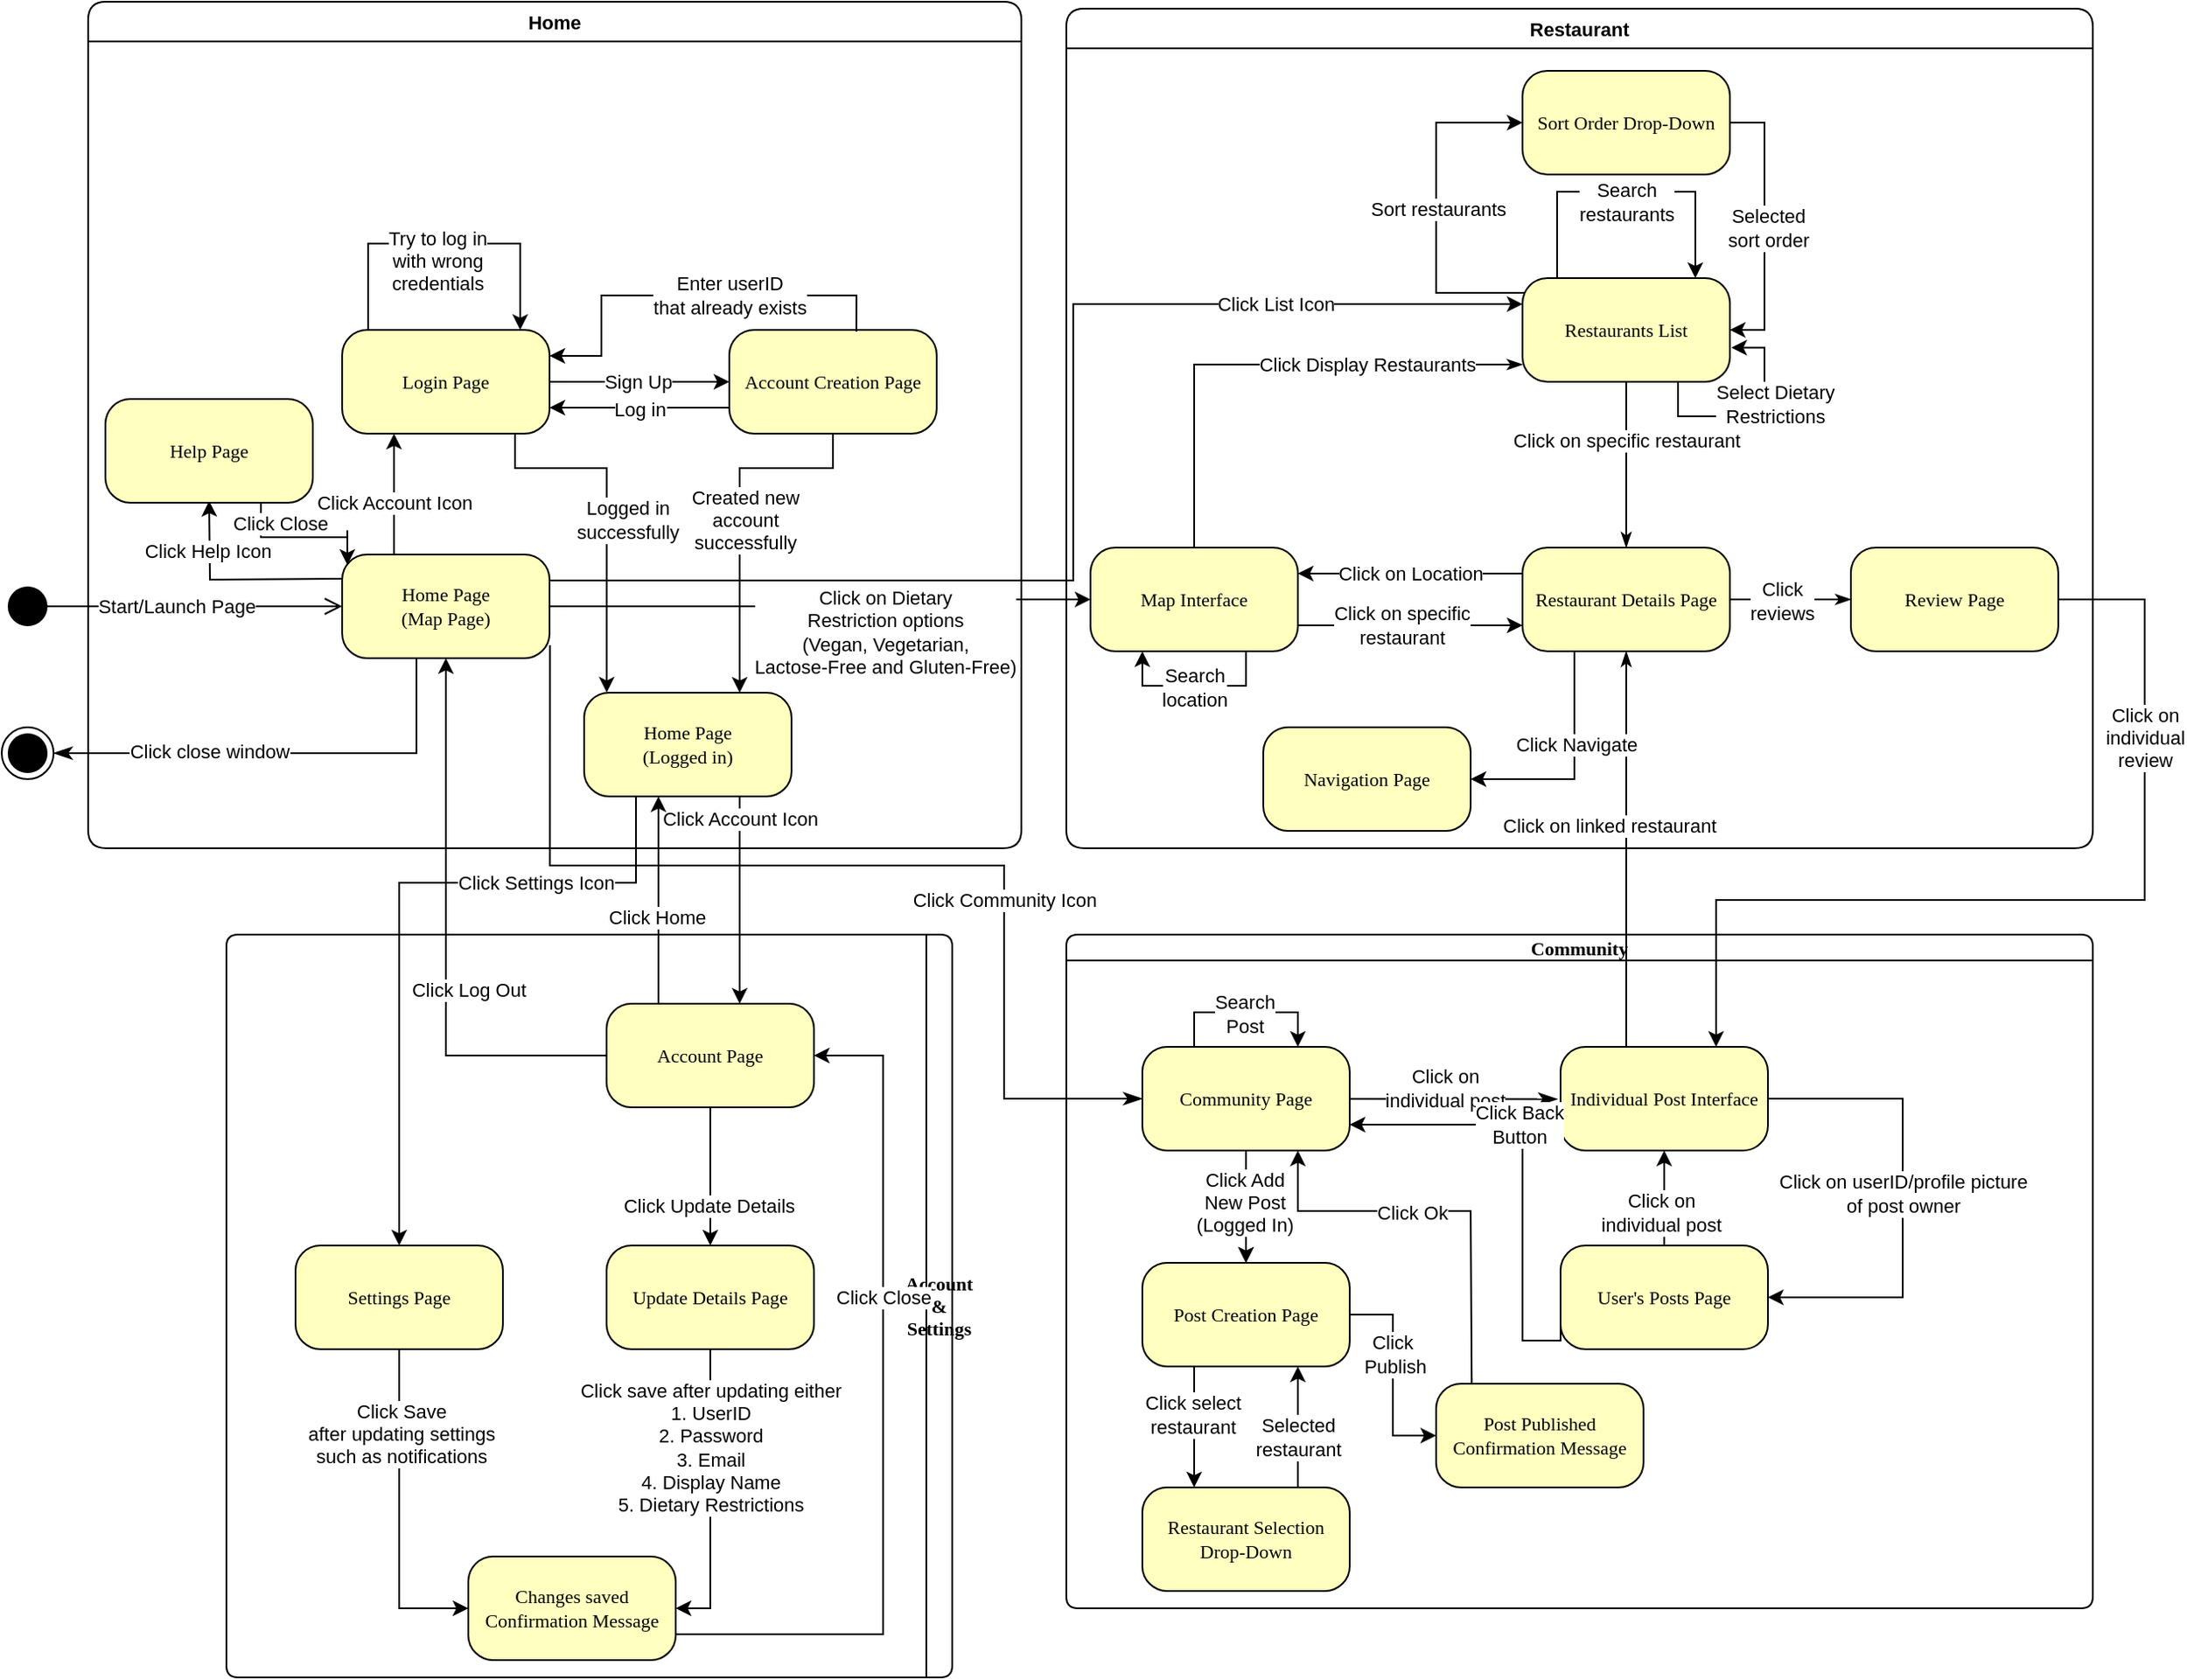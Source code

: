<mxfile version="21.0.8" type="device"><diagram name="Page-1" id="58cdce13-f638-feb5-8d6f-7d28b1aa9fa0"><mxGraphModel dx="1985" dy="1075" grid="1" gridSize="10" guides="1" tooltips="1" connect="1" arrows="1" fold="1" page="1" pageScale="1" pageWidth="1100" pageHeight="850" background="none" math="0" shadow="0"><root><mxCell id="0"/><mxCell id="1" parent="0"/><mxCell id="382b91b5511bd0f7-1" value="" style="ellipse;html=1;shape=startState;fillColor=#000000;strokeColor=#000000;rounded=1;shadow=0;comic=0;labelBackgroundColor=none;fontFamily=Verdana;fontSize=11;fontColor=#000000;align=center;direction=south;" parent="1" vertex="1"><mxGeometry x="20" y="425" width="30" height="30" as="geometry"/></mxCell><mxCell id="OWajW4cfqbQFmXT0bylH-7" style="edgeStyle=orthogonalEdgeStyle;rounded=0;orthogonalLoop=1;jettySize=auto;html=1;exitX=0.25;exitY=1;exitDx=0;exitDy=0;entryX=1;entryY=0.5;entryDx=0;entryDy=0;fontSize=11;endArrow=classicThin;endFill=1;startSize=8;endSize=8;" parent="1" source="382b91b5511bd0f7-6" target="OWajW4cfqbQFmXT0bylH-5" edge="1"><mxGeometry relative="1" as="geometry"><Array as="points"><mxPoint x="260" y="525"/></Array></mxGeometry></mxCell><mxCell id="OWajW4cfqbQFmXT0bylH-17" value="Click close window" style="edgeLabel;html=1;align=center;verticalAlign=middle;resizable=0;points=[];fontSize=11;" parent="OWajW4cfqbQFmXT0bylH-7" vertex="1" connectable="0"><mxGeometry x="0.356" y="-1" relative="1" as="geometry"><mxPoint as="offset"/></mxGeometry></mxCell><mxCell id="2a3bc250acf0617d-7" value="Community" style="swimlane;whiteSpace=wrap;html=1;rounded=1;shadow=0;comic=0;labelBackgroundColor=none;strokeWidth=1;fontFamily=Verdana;fontSize=11;align=center;startSize=15;" parent="1" vertex="1"><mxGeometry x="636" y="630" width="594" height="390" as="geometry"/></mxCell><mxCell id="cELMfS2GaExNaG8Us1sW-99" style="edgeStyle=orthogonalEdgeStyle;rounded=0;orthogonalLoop=1;jettySize=auto;html=1;exitX=1;exitY=0.5;exitDx=0;exitDy=0;fontSize=11;entryX=1;entryY=0.5;entryDx=0;entryDy=0;" parent="2a3bc250acf0617d-7" source="3cde6dad864a17aa-2" target="cELMfS2GaExNaG8Us1sW-98" edge="1"><mxGeometry relative="1" as="geometry"><Array as="points"><mxPoint x="484" y="95"/><mxPoint x="484" y="210"/></Array><mxPoint x="434" y="190" as="targetPoint"/></mxGeometry></mxCell><mxCell id="cELMfS2GaExNaG8Us1sW-100" value="Click on userID/profile picture &lt;br&gt;of post owner" style="edgeLabel;html=1;align=center;verticalAlign=middle;resizable=0;points=[];fontSize=11;" parent="cELMfS2GaExNaG8Us1sW-99" vertex="1" connectable="0"><mxGeometry x="-0.243" relative="1" as="geometry"><mxPoint y="30" as="offset"/></mxGeometry></mxCell><mxCell id="3cde6dad864a17aa-2" value="Individual Post Interface" style="rounded=1;whiteSpace=wrap;html=1;arcSize=24;fillColor=#ffffc0;strokeColor=#000000;shadow=0;comic=0;labelBackgroundColor=none;fontFamily=Verdana;fontSize=11;fontColor=#000000;align=center;" parent="2a3bc250acf0617d-7" vertex="1"><mxGeometry x="286" y="65" width="120" height="60" as="geometry"/></mxCell><mxCell id="OWajW4cfqbQFmXT0bylH-1" style="edgeStyle=none;curved=1;rounded=0;orthogonalLoop=1;jettySize=auto;html=1;entryX=-0.015;entryY=0.504;entryDx=0;entryDy=0;entryPerimeter=0;fontSize=11;startSize=8;endSize=8;endArrow=classicThin;endFill=1;" parent="2a3bc250acf0617d-7" source="382b91b5511bd0f7-10" target="3cde6dad864a17aa-2" edge="1"><mxGeometry relative="1" as="geometry"/></mxCell><mxCell id="OWajW4cfqbQFmXT0bylH-12" value="Click on &lt;br&gt;individual post" style="edgeLabel;html=1;align=center;verticalAlign=middle;resizable=0;points=[];fontSize=11;" parent="OWajW4cfqbQFmXT0bylH-1" vertex="1" connectable="0"><mxGeometry x="-0.406" relative="1" as="geometry"><mxPoint x="19" y="-6" as="offset"/></mxGeometry></mxCell><mxCell id="cELMfS2GaExNaG8Us1sW-80" style="edgeStyle=orthogonalEdgeStyle;rounded=0;orthogonalLoop=1;jettySize=auto;html=1;exitX=0.5;exitY=1;exitDx=0;exitDy=0;entryX=0.5;entryY=0;entryDx=0;entryDy=0;fontSize=11;" parent="2a3bc250acf0617d-7" source="382b91b5511bd0f7-10" target="cELMfS2GaExNaG8Us1sW-79" edge="1"><mxGeometry relative="1" as="geometry"/></mxCell><mxCell id="CGnisM2qNje5U3hMueVG-8" value="" style="edgeStyle=orthogonalEdgeStyle;rounded=0;orthogonalLoop=1;jettySize=auto;html=1;" parent="2a3bc250acf0617d-7" source="382b91b5511bd0f7-10" target="cELMfS2GaExNaG8Us1sW-79" edge="1"><mxGeometry relative="1" as="geometry"/></mxCell><mxCell id="CGnisM2qNje5U3hMueVG-10" value="Click Add&lt;br style=&quot;border-color: var(--border-color);&quot;&gt;New Post &lt;br&gt;(Logged In)" style="edgeLabel;html=1;align=center;verticalAlign=middle;resizable=0;points=[];" parent="CGnisM2qNje5U3hMueVG-8" vertex="1" connectable="0"><mxGeometry x="-0.346" relative="1" as="geometry"><mxPoint x="-1" y="8" as="offset"/></mxGeometry></mxCell><mxCell id="382b91b5511bd0f7-10" value="Community Page" style="rounded=1;whiteSpace=wrap;html=1;arcSize=24;fillColor=#ffffc0;strokeColor=#000000;shadow=0;comic=0;labelBackgroundColor=none;fontFamily=Verdana;fontSize=11;fontColor=#000000;align=center;fontStyle=0" parent="2a3bc250acf0617d-7" vertex="1"><mxGeometry x="44" y="65" width="120" height="60" as="geometry"/></mxCell><mxCell id="cELMfS2GaExNaG8Us1sW-83" style="edgeStyle=orthogonalEdgeStyle;rounded=0;orthogonalLoop=1;jettySize=auto;html=1;exitX=0.25;exitY=1;exitDx=0;exitDy=0;fontSize=11;entryX=0.25;entryY=0;entryDx=0;entryDy=0;" parent="2a3bc250acf0617d-7" source="cELMfS2GaExNaG8Us1sW-79" target="cELMfS2GaExNaG8Us1sW-82" edge="1"><mxGeometry relative="1" as="geometry"/></mxCell><mxCell id="cELMfS2GaExNaG8Us1sW-84" value="Click select &lt;br&gt;restaurant" style="edgeLabel;html=1;align=center;verticalAlign=middle;resizable=0;points=[];fontSize=11;" parent="cELMfS2GaExNaG8Us1sW-83" vertex="1" connectable="0"><mxGeometry x="-0.206" y="-1" relative="1" as="geometry"><mxPoint as="offset"/></mxGeometry></mxCell><mxCell id="cELMfS2GaExNaG8Us1sW-104" style="edgeStyle=orthogonalEdgeStyle;rounded=0;orthogonalLoop=1;jettySize=auto;html=1;exitX=1;exitY=0.5;exitDx=0;exitDy=0;entryX=0;entryY=0.5;entryDx=0;entryDy=0;fontSize=11;" parent="2a3bc250acf0617d-7" source="cELMfS2GaExNaG8Us1sW-79" target="cELMfS2GaExNaG8Us1sW-89" edge="1"><mxGeometry relative="1" as="geometry"/></mxCell><mxCell id="cELMfS2GaExNaG8Us1sW-105" value="Click&amp;nbsp;&lt;br&gt;Publish" style="edgeLabel;html=1;align=center;verticalAlign=middle;resizable=0;points=[];fontSize=11;" parent="cELMfS2GaExNaG8Us1sW-104" vertex="1" connectable="0"><mxGeometry x="-0.191" y="-1" relative="1" as="geometry"><mxPoint x="2" y="-1" as="offset"/></mxGeometry></mxCell><mxCell id="cELMfS2GaExNaG8Us1sW-79" value="Post Creation Page" style="rounded=1;whiteSpace=wrap;html=1;arcSize=24;fillColor=#ffffc0;strokeColor=#000000;shadow=0;comic=0;labelBackgroundColor=none;fontFamily=Verdana;fontSize=11;fontColor=#000000;align=center;fontStyle=0" parent="2a3bc250acf0617d-7" vertex="1"><mxGeometry x="44" y="190" width="120" height="60" as="geometry"/></mxCell><mxCell id="cELMfS2GaExNaG8Us1sW-85" style="edgeStyle=orthogonalEdgeStyle;rounded=0;orthogonalLoop=1;jettySize=auto;html=1;exitX=0.75;exitY=0;exitDx=0;exitDy=0;entryX=0.75;entryY=1;entryDx=0;entryDy=0;fontSize=11;" parent="2a3bc250acf0617d-7" source="cELMfS2GaExNaG8Us1sW-82" target="cELMfS2GaExNaG8Us1sW-79" edge="1"><mxGeometry relative="1" as="geometry"/></mxCell><mxCell id="cELMfS2GaExNaG8Us1sW-86" value="Selected &lt;br&gt;restaurant" style="edgeLabel;html=1;align=center;verticalAlign=middle;resizable=0;points=[];fontSize=11;" parent="cELMfS2GaExNaG8Us1sW-85" vertex="1" connectable="0"><mxGeometry x="0.267" relative="1" as="geometry"><mxPoint y="15" as="offset"/></mxGeometry></mxCell><mxCell id="cELMfS2GaExNaG8Us1sW-82" value="Restaurant Selection Drop-Down" style="rounded=1;whiteSpace=wrap;html=1;arcSize=24;fillColor=#ffffc0;strokeColor=#000000;shadow=0;comic=0;labelBackgroundColor=none;fontFamily=Verdana;fontSize=11;fontColor=#000000;align=center;fontStyle=0" parent="2a3bc250acf0617d-7" vertex="1"><mxGeometry x="44" y="320" width="120" height="60" as="geometry"/></mxCell><mxCell id="cELMfS2GaExNaG8Us1sW-91" style="edgeStyle=orthogonalEdgeStyle;rounded=0;orthogonalLoop=1;jettySize=auto;html=1;exitX=0.172;exitY=-0.051;exitDx=0;exitDy=0;entryX=0.75;entryY=1;entryDx=0;entryDy=0;fontSize=11;exitPerimeter=0;" parent="2a3bc250acf0617d-7" source="cELMfS2GaExNaG8Us1sW-89" target="382b91b5511bd0f7-10" edge="1"><mxGeometry relative="1" as="geometry"><Array as="points"><mxPoint x="235" y="260"/><mxPoint x="234" y="160"/><mxPoint x="134" y="160"/></Array></mxGeometry></mxCell><mxCell id="cELMfS2GaExNaG8Us1sW-92" value="Click Ok" style="edgeLabel;html=1;align=center;verticalAlign=middle;resizable=0;points=[];fontSize=11;" parent="cELMfS2GaExNaG8Us1sW-91" vertex="1" connectable="0"><mxGeometry x="-0.172" y="1" relative="1" as="geometry"><mxPoint x="-33" y="-4" as="offset"/></mxGeometry></mxCell><mxCell id="cELMfS2GaExNaG8Us1sW-89" value="Post Published Confirmation Message" style="rounded=1;whiteSpace=wrap;html=1;arcSize=24;fillColor=#ffffc0;strokeColor=#000000;shadow=0;comic=0;labelBackgroundColor=none;fontFamily=Verdana;fontSize=11;fontColor=#000000;align=center;fontStyle=0" parent="2a3bc250acf0617d-7" vertex="1"><mxGeometry x="214" y="260" width="120" height="60" as="geometry"/></mxCell><mxCell id="cELMfS2GaExNaG8Us1sW-101" style="edgeStyle=orthogonalEdgeStyle;rounded=0;orthogonalLoop=1;jettySize=auto;html=1;exitX=0.5;exitY=0;exitDx=0;exitDy=0;entryX=0.5;entryY=1;entryDx=0;entryDy=0;fontSize=11;" parent="2a3bc250acf0617d-7" source="cELMfS2GaExNaG8Us1sW-98" target="3cde6dad864a17aa-2" edge="1"><mxGeometry relative="1" as="geometry"/></mxCell><mxCell id="cELMfS2GaExNaG8Us1sW-102" value="Click on &lt;br&gt;individual post" style="edgeLabel;html=1;align=center;verticalAlign=middle;resizable=0;points=[];fontSize=11;" parent="cELMfS2GaExNaG8Us1sW-101" vertex="1" connectable="0"><mxGeometry x="0.685" y="2" relative="1" as="geometry"><mxPoint y="27" as="offset"/></mxGeometry></mxCell><mxCell id="cELMfS2GaExNaG8Us1sW-106" style="edgeStyle=orthogonalEdgeStyle;rounded=0;orthogonalLoop=1;jettySize=auto;html=1;exitX=0;exitY=0.75;exitDx=0;exitDy=0;entryX=1;entryY=0.75;entryDx=0;entryDy=0;fontSize=11;" parent="2a3bc250acf0617d-7" source="cELMfS2GaExNaG8Us1sW-98" target="382b91b5511bd0f7-10" edge="1"><mxGeometry relative="1" as="geometry"><Array as="points"><mxPoint x="264" y="235"/><mxPoint x="264" y="110"/></Array></mxGeometry></mxCell><mxCell id="cELMfS2GaExNaG8Us1sW-107" value="Click Back &lt;br&gt;Button" style="edgeLabel;html=1;align=center;verticalAlign=middle;resizable=0;points=[];fontSize=11;" parent="cELMfS2GaExNaG8Us1sW-106" vertex="1" connectable="0"><mxGeometry x="0.24" relative="1" as="geometry"><mxPoint as="offset"/></mxGeometry></mxCell><mxCell id="cELMfS2GaExNaG8Us1sW-98" value="User's Posts Page" style="rounded=1;whiteSpace=wrap;html=1;arcSize=24;fillColor=#ffffc0;strokeColor=#000000;shadow=0;comic=0;labelBackgroundColor=none;fontFamily=Verdana;fontSize=11;fontColor=#000000;align=center;" parent="2a3bc250acf0617d-7" vertex="1"><mxGeometry x="286" y="180" width="120" height="60" as="geometry"/></mxCell><mxCell id="CGnisM2qNje5U3hMueVG-17" style="edgeStyle=orthogonalEdgeStyle;rounded=0;orthogonalLoop=1;jettySize=auto;html=1;exitX=0.25;exitY=0;exitDx=0;exitDy=0;entryX=0.75;entryY=0;entryDx=0;entryDy=0;" parent="2a3bc250acf0617d-7" source="382b91b5511bd0f7-10" target="382b91b5511bd0f7-10" edge="1"><mxGeometry relative="1" as="geometry"><Array as="points"><mxPoint x="74" y="45"/><mxPoint x="134" y="45"/></Array></mxGeometry></mxCell><mxCell id="CGnisM2qNje5U3hMueVG-18" value="Search&lt;br&gt;Post" style="edgeLabel;html=1;align=center;verticalAlign=middle;resizable=0;points=[];" parent="CGnisM2qNje5U3hMueVG-17" vertex="1" connectable="0"><mxGeometry x="-0.261" y="-1" relative="1" as="geometry"><mxPoint x="12" as="offset"/></mxGeometry></mxCell><mxCell id="2a3bc250acf0617d-9" style="edgeStyle=orthogonalEdgeStyle;html=1;labelBackgroundColor=none;endArrow=open;endSize=8;strokeColor=#000000;fontFamily=Verdana;fontSize=11;align=left;rounded=0;" parent="1" target="382b91b5511bd0f7-6" edge="1"><mxGeometry relative="1" as="geometry"><mxPoint x="40" y="440" as="sourcePoint"/><Array as="points"><mxPoint x="40" y="444"/><mxPoint x="40" y="440"/></Array></mxGeometry></mxCell><mxCell id="OWajW4cfqbQFmXT0bylH-11" value="Start/Launch Page" style="edgeLabel;html=1;align=center;verticalAlign=middle;resizable=0;points=[];fontSize=11;" parent="2a3bc250acf0617d-9" vertex="1" connectable="0"><mxGeometry x="-0.302" y="-1" relative="1" as="geometry"><mxPoint x="24" y="-1" as="offset"/></mxGeometry></mxCell><mxCell id="2a3bc250acf0617d-13" style="edgeStyle=orthogonalEdgeStyle;html=1;exitX=1.002;exitY=0.875;labelBackgroundColor=none;endArrow=classicThin;endSize=8;strokeColor=#000000;fontFamily=Verdana;fontSize=11;align=left;endFill=1;rounded=0;exitDx=0;exitDy=0;entryX=0;entryY=0.5;entryDx=0;entryDy=0;exitPerimeter=0;" parent="1" source="382b91b5511bd0f7-6" target="382b91b5511bd0f7-10" edge="1"><mxGeometry relative="1" as="geometry"><mxPoint x="430" y="665" as="targetPoint"/><Array as="points"><mxPoint x="337" y="590"/><mxPoint x="600" y="590"/><mxPoint x="600" y="725"/></Array></mxGeometry></mxCell><mxCell id="7J5QnzSgjSci-G4uNdSz-4" value="Click Community Icon" style="edgeLabel;html=1;align=center;verticalAlign=middle;resizable=0;points=[];fontSize=11;" parent="2a3bc250acf0617d-13" vertex="1" connectable="0"><mxGeometry x="-0.21" relative="1" as="geometry"><mxPoint x="151" y="20" as="offset"/></mxGeometry></mxCell><mxCell id="7J5QnzSgjSci-G4uNdSz-19" style="edgeStyle=orthogonalEdgeStyle;rounded=0;orthogonalLoop=1;jettySize=auto;html=1;exitX=0.5;exitY=1;exitDx=0;exitDy=0;startArrow=classicThin;startFill=1;endArrow=none;endFill=0;fontSize=11;" parent="1" source="7J5QnzSgjSci-G4uNdSz-7" edge="1"><mxGeometry relative="1" as="geometry"><mxPoint x="960" y="695" as="targetPoint"/><Array as="points"><mxPoint x="960" y="695"/></Array></mxGeometry></mxCell><mxCell id="OWajW4cfqbQFmXT0bylH-13" value="Click on linked restaurant" style="edgeLabel;html=1;align=center;verticalAlign=middle;resizable=0;points=[];fontSize=11;" parent="7J5QnzSgjSci-G4uNdSz-19" vertex="1" connectable="0"><mxGeometry x="-0.376" y="4" relative="1" as="geometry"><mxPoint x="-14" y="29" as="offset"/></mxGeometry></mxCell><mxCell id="7J5QnzSgjSci-G4uNdSz-32" value="Restaurant" style="swimlane;whiteSpace=wrap;html=1;rounded=1;fontSize=11;startSize=23;" parent="1" vertex="1"><mxGeometry x="636" y="94" width="594" height="486" as="geometry"/></mxCell><mxCell id="7J5QnzSgjSci-G4uNdSz-29" value="Review Page" style="rounded=1;whiteSpace=wrap;html=1;arcSize=24;fillColor=#ffffc0;strokeColor=#000000;shadow=0;comic=0;labelBackgroundColor=none;fontFamily=Verdana;fontSize=11;fontColor=#000000;align=center;" parent="7J5QnzSgjSci-G4uNdSz-32" vertex="1"><mxGeometry x="454" y="312" width="120" height="60" as="geometry"/></mxCell><mxCell id="cELMfS2GaExNaG8Us1sW-108" style="edgeStyle=orthogonalEdgeStyle;rounded=0;orthogonalLoop=1;jettySize=auto;html=1;exitX=0;exitY=0.25;exitDx=0;exitDy=0;entryX=1;entryY=0.25;entryDx=0;entryDy=0;fontSize=11;" parent="7J5QnzSgjSci-G4uNdSz-32" source="7J5QnzSgjSci-G4uNdSz-7" target="7J5QnzSgjSci-G4uNdSz-22" edge="1"><mxGeometry relative="1" as="geometry"/></mxCell><mxCell id="cELMfS2GaExNaG8Us1sW-109" value="Click on Location" style="edgeLabel;html=1;align=center;verticalAlign=middle;resizable=0;points=[];fontSize=11;" parent="cELMfS2GaExNaG8Us1sW-108" vertex="1" connectable="0"><mxGeometry x="0.188" relative="1" as="geometry"><mxPoint x="12" as="offset"/></mxGeometry></mxCell><mxCell id="cELMfS2GaExNaG8Us1sW-125" style="edgeStyle=orthogonalEdgeStyle;rounded=0;orthogonalLoop=1;jettySize=auto;html=1;exitX=0.25;exitY=1;exitDx=0;exitDy=0;entryX=1;entryY=0.5;entryDx=0;entryDy=0;fontSize=11;" parent="7J5QnzSgjSci-G4uNdSz-32" source="7J5QnzSgjSci-G4uNdSz-7" target="cELMfS2GaExNaG8Us1sW-124" edge="1"><mxGeometry relative="1" as="geometry"/></mxCell><mxCell id="cELMfS2GaExNaG8Us1sW-126" value="Click Navigate" style="edgeLabel;html=1;align=center;verticalAlign=middle;resizable=0;points=[];fontSize=11;" parent="cELMfS2GaExNaG8Us1sW-125" vertex="1" connectable="0"><mxGeometry x="0.279" relative="1" as="geometry"><mxPoint x="12" y="-20" as="offset"/></mxGeometry></mxCell><mxCell id="7J5QnzSgjSci-G4uNdSz-7" value="Restaurant Details Page" style="rounded=1;whiteSpace=wrap;html=1;arcSize=24;fillColor=#ffffc0;strokeColor=#000000;shadow=0;comic=0;labelBackgroundColor=none;fontFamily=Verdana;fontSize=11;fontColor=#000000;align=center;" parent="7J5QnzSgjSci-G4uNdSz-32" vertex="1"><mxGeometry x="264" y="312" width="120" height="60" as="geometry"/></mxCell><mxCell id="7J5QnzSgjSci-G4uNdSz-30" style="edgeStyle=orthogonalEdgeStyle;rounded=0;orthogonalLoop=1;jettySize=auto;html=1;exitX=1;exitY=0.5;exitDx=0;exitDy=0;entryX=0;entryY=0.5;entryDx=0;entryDy=0;strokeColor=#000000;startArrow=none;startFill=0;endArrow=classicThin;endFill=1;fontSize=11;" parent="7J5QnzSgjSci-G4uNdSz-32" source="7J5QnzSgjSci-G4uNdSz-7" target="7J5QnzSgjSci-G4uNdSz-29" edge="1"><mxGeometry relative="1" as="geometry"/></mxCell><mxCell id="OWajW4cfqbQFmXT0bylH-16" value="Click &lt;br&gt;reviews" style="edgeLabel;html=1;align=center;verticalAlign=middle;resizable=0;points=[];fontSize=11;" parent="7J5QnzSgjSci-G4uNdSz-30" vertex="1" connectable="0"><mxGeometry x="0.429" y="-3" relative="1" as="geometry"><mxPoint x="-20" y="-2" as="offset"/></mxGeometry></mxCell><mxCell id="cELMfS2GaExNaG8Us1sW-119" style="edgeStyle=orthogonalEdgeStyle;rounded=0;orthogonalLoop=1;jettySize=auto;html=1;exitX=0.022;exitY=0.142;exitDx=0;exitDy=0;fontSize=11;exitPerimeter=0;entryX=0;entryY=0.5;entryDx=0;entryDy=0;" parent="7J5QnzSgjSci-G4uNdSz-32" source="382b91b5511bd0f7-9" target="cELMfS2GaExNaG8Us1sW-121" edge="1"><mxGeometry relative="1" as="geometry"><mxPoint x="234" y="96" as="targetPoint"/><Array as="points"><mxPoint x="214" y="165"/><mxPoint x="214" y="66"/></Array></mxGeometry></mxCell><mxCell id="cELMfS2GaExNaG8Us1sW-120" value="Sort restaurants" style="edgeLabel;html=1;align=center;verticalAlign=middle;resizable=0;points=[];fontSize=11;" parent="cELMfS2GaExNaG8Us1sW-119" vertex="1" connectable="0"><mxGeometry x="0.525" y="4" relative="1" as="geometry"><mxPoint x="-2" y="54" as="offset"/></mxGeometry></mxCell><mxCell id="CGnisM2qNje5U3hMueVG-11" style="edgeStyle=orthogonalEdgeStyle;rounded=0;orthogonalLoop=1;jettySize=auto;html=1;exitX=0.75;exitY=1;exitDx=0;exitDy=0;entryX=1.007;entryY=0.671;entryDx=0;entryDy=0;entryPerimeter=0;" parent="7J5QnzSgjSci-G4uNdSz-32" source="382b91b5511bd0f7-9" target="382b91b5511bd0f7-9" edge="1"><mxGeometry relative="1" as="geometry"><mxPoint x="394" y="196" as="targetPoint"/><Array as="points"><mxPoint x="354" y="236"/><mxPoint x="404" y="236"/><mxPoint x="404" y="196"/></Array></mxGeometry></mxCell><mxCell id="CGnisM2qNje5U3hMueVG-12" value="Select Dietary &lt;br&gt;Restrictions" style="edgeLabel;html=1;align=center;verticalAlign=middle;resizable=0;points=[];" parent="CGnisM2qNje5U3hMueVG-11" vertex="1" connectable="0"><mxGeometry x="0.513" relative="1" as="geometry"><mxPoint x="6" y="20" as="offset"/></mxGeometry></mxCell><mxCell id="382b91b5511bd0f7-9" value="Restaurants List" style="rounded=1;whiteSpace=wrap;html=1;arcSize=24;fillColor=#ffffc0;strokeColor=#000000;shadow=0;comic=0;labelBackgroundColor=none;fontFamily=Verdana;fontSize=11;fontColor=#000000;align=center;" parent="7J5QnzSgjSci-G4uNdSz-32" vertex="1"><mxGeometry x="264" y="156" width="120" height="60" as="geometry"/></mxCell><mxCell id="7J5QnzSgjSci-G4uNdSz-11" style="edgeStyle=orthogonalEdgeStyle;rounded=0;orthogonalLoop=1;jettySize=auto;html=1;exitX=0.5;exitY=0;exitDx=0;exitDy=0;entryX=0.5;entryY=1;entryDx=0;entryDy=0;startArrow=classicThin;startFill=1;endArrow=none;endFill=0;fontSize=11;" parent="7J5QnzSgjSci-G4uNdSz-32" source="7J5QnzSgjSci-G4uNdSz-7" target="382b91b5511bd0f7-9" edge="1"><mxGeometry relative="1" as="geometry"/></mxCell><mxCell id="OWajW4cfqbQFmXT0bylH-14" value="Click on specific restaurant" style="edgeLabel;html=1;align=center;verticalAlign=middle;resizable=0;points=[];fontSize=11;" parent="7J5QnzSgjSci-G4uNdSz-11" vertex="1" connectable="0"><mxGeometry x="0.291" relative="1" as="geometry"><mxPoint as="offset"/></mxGeometry></mxCell><mxCell id="cELMfS2GaExNaG8Us1sW-111" style="edgeStyle=orthogonalEdgeStyle;rounded=0;orthogonalLoop=1;jettySize=auto;html=1;exitX=1;exitY=0.75;exitDx=0;exitDy=0;entryX=0;entryY=0.75;entryDx=0;entryDy=0;fontSize=11;" parent="7J5QnzSgjSci-G4uNdSz-32" source="7J5QnzSgjSci-G4uNdSz-22" target="7J5QnzSgjSci-G4uNdSz-7" edge="1"><mxGeometry relative="1" as="geometry"/></mxCell><mxCell id="cELMfS2GaExNaG8Us1sW-112" value="Click on specific &lt;br&gt;restaurant" style="edgeLabel;html=1;align=center;verticalAlign=middle;resizable=0;points=[];fontSize=11;" parent="cELMfS2GaExNaG8Us1sW-111" vertex="1" connectable="0"><mxGeometry x="-0.295" relative="1" as="geometry"><mxPoint x="14" as="offset"/></mxGeometry></mxCell><mxCell id="7J5QnzSgjSci-G4uNdSz-22" value="Map Interface" style="rounded=1;whiteSpace=wrap;html=1;arcSize=24;fillColor=#ffffc0;strokeColor=#000000;shadow=0;comic=0;labelBackgroundColor=none;fontFamily=Verdana;fontSize=11;fontColor=#000000;align=center;" parent="7J5QnzSgjSci-G4uNdSz-32" vertex="1"><mxGeometry x="14" y="312" width="120" height="60" as="geometry"/></mxCell><mxCell id="7J5QnzSgjSci-G4uNdSz-23" style="edgeStyle=orthogonalEdgeStyle;rounded=0;orthogonalLoop=1;jettySize=auto;html=1;entryX=0.5;entryY=0;entryDx=0;entryDy=0;startArrow=classicThin;startFill=1;endArrow=none;endFill=0;fontSize=11;" parent="7J5QnzSgjSci-G4uNdSz-32" target="7J5QnzSgjSci-G4uNdSz-22" edge="1"><mxGeometry relative="1" as="geometry"><mxPoint x="264" y="206" as="sourcePoint"/><Array as="points"><mxPoint x="264" y="206"/><mxPoint x="74" y="206"/></Array></mxGeometry></mxCell><mxCell id="cELMfS2GaExNaG8Us1sW-110" value="Click Display Restaurants" style="edgeLabel;html=1;align=center;verticalAlign=middle;resizable=0;points=[];fontSize=11;" parent="7J5QnzSgjSci-G4uNdSz-23" vertex="1" connectable="0"><mxGeometry x="-0.2" relative="1" as="geometry"><mxPoint x="28" as="offset"/></mxGeometry></mxCell><mxCell id="cELMfS2GaExNaG8Us1sW-113" style="edgeStyle=orthogonalEdgeStyle;rounded=0;orthogonalLoop=1;jettySize=auto;html=1;fontSize=11;" parent="7J5QnzSgjSci-G4uNdSz-32" edge="1"><mxGeometry relative="1" as="geometry"><mxPoint x="284" y="156" as="sourcePoint"/><mxPoint x="364" y="156" as="targetPoint"/><Array as="points"><mxPoint x="284" y="156"/><mxPoint x="284" y="106"/><mxPoint x="364" y="106"/><mxPoint x="364" y="156"/></Array></mxGeometry></mxCell><mxCell id="cELMfS2GaExNaG8Us1sW-114" value="Search&lt;br&gt;restaurants" style="edgeLabel;html=1;align=center;verticalAlign=middle;resizable=0;points=[];fontSize=11;" parent="cELMfS2GaExNaG8Us1sW-113" vertex="1" connectable="0"><mxGeometry x="-0.135" y="-1" relative="1" as="geometry"><mxPoint x="12" y="5" as="offset"/></mxGeometry></mxCell><mxCell id="cELMfS2GaExNaG8Us1sW-122" style="edgeStyle=orthogonalEdgeStyle;rounded=0;orthogonalLoop=1;jettySize=auto;html=1;exitX=1;exitY=0.5;exitDx=0;exitDy=0;entryX=1;entryY=0.5;entryDx=0;entryDy=0;fontSize=11;" parent="7J5QnzSgjSci-G4uNdSz-32" source="cELMfS2GaExNaG8Us1sW-121" target="382b91b5511bd0f7-9" edge="1"><mxGeometry relative="1" as="geometry"/></mxCell><mxCell id="cELMfS2GaExNaG8Us1sW-123" value="Selected &lt;br&gt;sort order" style="edgeLabel;html=1;align=center;verticalAlign=middle;resizable=0;points=[];fontSize=11;" parent="cELMfS2GaExNaG8Us1sW-122" vertex="1" connectable="0"><mxGeometry x="-0.371" y="1" relative="1" as="geometry"><mxPoint x="1" y="30" as="offset"/></mxGeometry></mxCell><mxCell id="cELMfS2GaExNaG8Us1sW-121" value="Sort Order Drop-Down" style="rounded=1;whiteSpace=wrap;html=1;arcSize=24;fillColor=#ffffc0;strokeColor=#000000;shadow=0;comic=0;labelBackgroundColor=none;fontFamily=Verdana;fontSize=11;fontColor=#000000;align=center;" parent="7J5QnzSgjSci-G4uNdSz-32" vertex="1"><mxGeometry x="264" y="36" width="120" height="60" as="geometry"/></mxCell><mxCell id="cELMfS2GaExNaG8Us1sW-124" value="Navigation Page" style="rounded=1;whiteSpace=wrap;html=1;arcSize=24;fillColor=#ffffc0;strokeColor=#000000;shadow=0;comic=0;labelBackgroundColor=none;fontFamily=Verdana;fontSize=11;fontColor=#000000;align=center;" parent="7J5QnzSgjSci-G4uNdSz-32" vertex="1"><mxGeometry x="114" y="416" width="120" height="60" as="geometry"/></mxCell><mxCell id="CGnisM2qNje5U3hMueVG-13" style="edgeStyle=orthogonalEdgeStyle;rounded=0;orthogonalLoop=1;jettySize=auto;html=1;exitX=0.75;exitY=1;exitDx=0;exitDy=0;entryX=0.25;entryY=1;entryDx=0;entryDy=0;" parent="7J5QnzSgjSci-G4uNdSz-32" source="7J5QnzSgjSci-G4uNdSz-22" target="7J5QnzSgjSci-G4uNdSz-22" edge="1"><mxGeometry relative="1" as="geometry"/></mxCell><mxCell id="CGnisM2qNje5U3hMueVG-14" value="Search &lt;br&gt;location" style="edgeLabel;html=1;align=center;verticalAlign=middle;resizable=0;points=[];" parent="CGnisM2qNje5U3hMueVG-13" vertex="1" connectable="0"><mxGeometry x="0.399" y="1" relative="1" as="geometry"><mxPoint x="20" as="offset"/></mxGeometry></mxCell><mxCell id="7J5QnzSgjSci-G4uNdSz-34" value="Home" style="swimlane;whiteSpace=wrap;html=1;strokeColor=#000000;rounded=1;fontSize=11;" parent="1" vertex="1"><mxGeometry x="70" y="90" width="540" height="490" as="geometry"/></mxCell><mxCell id="cELMfS2GaExNaG8Us1sW-21" style="edgeStyle=orthogonalEdgeStyle;rounded=0;orthogonalLoop=1;jettySize=auto;html=1;exitX=0.5;exitY=1;exitDx=0;exitDy=0;entryX=0.75;entryY=0;entryDx=0;entryDy=0;fontSize=11;" parent="7J5QnzSgjSci-G4uNdSz-34" source="382b91b5511bd0f7-7" target="cELMfS2GaExNaG8Us1sW-20" edge="1"><mxGeometry relative="1" as="geometry"><Array as="points"><mxPoint x="431" y="270"/><mxPoint x="377" y="270"/></Array></mxGeometry></mxCell><mxCell id="cELMfS2GaExNaG8Us1sW-23" value="Created new &lt;br&gt;account &lt;br&gt;successfully" style="edgeLabel;html=1;align=center;verticalAlign=middle;resizable=0;points=[];fontSize=11;" parent="cELMfS2GaExNaG8Us1sW-21" vertex="1" connectable="0"><mxGeometry x="0.164" relative="1" as="geometry"><mxPoint x="3" y="-15" as="offset"/></mxGeometry></mxCell><mxCell id="CGnisM2qNje5U3hMueVG-1" style="edgeStyle=orthogonalEdgeStyle;rounded=0;orthogonalLoop=1;jettySize=auto;html=1;exitX=0;exitY=0.75;exitDx=0;exitDy=0;entryX=1;entryY=0.75;entryDx=0;entryDy=0;" parent="7J5QnzSgjSci-G4uNdSz-34" source="382b91b5511bd0f7-7" target="382b91b5511bd0f7-5" edge="1"><mxGeometry relative="1" as="geometry"/></mxCell><mxCell id="CGnisM2qNje5U3hMueVG-2" value="Log in" style="edgeLabel;html=1;align=center;verticalAlign=middle;resizable=0;points=[];" parent="CGnisM2qNje5U3hMueVG-1" vertex="1" connectable="0"><mxGeometry x="0.28" y="1" relative="1" as="geometry"><mxPoint x="14" as="offset"/></mxGeometry></mxCell><mxCell id="382b91b5511bd0f7-7" value="Account Creation Page" style="rounded=1;whiteSpace=wrap;html=1;arcSize=24;fillColor=#ffffc0;strokeColor=#000000;shadow=0;comic=0;labelBackgroundColor=none;fontFamily=Verdana;fontSize=11;fontColor=#000000;align=center;" parent="7J5QnzSgjSci-G4uNdSz-34" vertex="1"><mxGeometry x="371" y="190" width="120" height="60" as="geometry"/></mxCell><mxCell id="cELMfS2GaExNaG8Us1sW-15" style="edgeStyle=orthogonalEdgeStyle;rounded=0;orthogonalLoop=1;jettySize=auto;html=1;exitX=1;exitY=0.5;exitDx=0;exitDy=0;entryX=0;entryY=0.5;entryDx=0;entryDy=0;fontSize=11;" parent="7J5QnzSgjSci-G4uNdSz-34" source="382b91b5511bd0f7-5" target="382b91b5511bd0f7-7" edge="1"><mxGeometry relative="1" as="geometry"/></mxCell><mxCell id="cELMfS2GaExNaG8Us1sW-16" value="Sign Up" style="edgeLabel;html=1;align=center;verticalAlign=middle;resizable=0;points=[];fontSize=11;" parent="cELMfS2GaExNaG8Us1sW-15" vertex="1" connectable="0"><mxGeometry x="-0.267" relative="1" as="geometry"><mxPoint x="13" as="offset"/></mxGeometry></mxCell><mxCell id="382b91b5511bd0f7-5" value="Login Page" style="rounded=1;whiteSpace=wrap;html=1;arcSize=24;fillColor=#ffffc0;strokeColor=#000000;shadow=0;comic=0;labelBackgroundColor=none;fontFamily=Verdana;fontSize=11;fontColor=#000000;align=center;" parent="7J5QnzSgjSci-G4uNdSz-34" vertex="1"><mxGeometry x="147" y="190" width="120" height="60" as="geometry"/></mxCell><mxCell id="cELMfS2GaExNaG8Us1sW-8" style="edgeStyle=orthogonalEdgeStyle;rounded=0;orthogonalLoop=1;jettySize=auto;html=1;entryX=0.109;entryY=-0.002;entryDx=0;entryDy=0;fontSize=11;entryPerimeter=0;" parent="7J5QnzSgjSci-G4uNdSz-34" target="cELMfS2GaExNaG8Us1sW-20" edge="1"><mxGeometry relative="1" as="geometry"><mxPoint x="247" y="250" as="sourcePoint"/><Array as="points"><mxPoint x="247" y="250"/><mxPoint x="247" y="270"/><mxPoint x="300" y="270"/></Array></mxGeometry></mxCell><mxCell id="cELMfS2GaExNaG8Us1sW-9" value="Logged in &lt;br&gt;successfully" style="edgeLabel;html=1;align=center;verticalAlign=middle;resizable=0;points=[];fontSize=11;" parent="cELMfS2GaExNaG8Us1sW-8" vertex="1" connectable="0"><mxGeometry x="-0.29" y="-2" relative="1" as="geometry"><mxPoint x="13" y="28" as="offset"/></mxGeometry></mxCell><mxCell id="cELMfS2GaExNaG8Us1sW-17" style="edgeStyle=orthogonalEdgeStyle;rounded=0;orthogonalLoop=1;jettySize=auto;html=1;exitX=0.25;exitY=0;exitDx=0;exitDy=0;fontSize=11;entryX=0.25;entryY=1;entryDx=0;entryDy=0;" parent="7J5QnzSgjSci-G4uNdSz-34" source="382b91b5511bd0f7-6" target="382b91b5511bd0f7-5" edge="1"><mxGeometry relative="1" as="geometry"><mxPoint x="237" y="250" as="targetPoint"/><Array as="points"/></mxGeometry></mxCell><mxCell id="cELMfS2GaExNaG8Us1sW-18" value="Click Account Icon" style="edgeLabel;html=1;align=center;verticalAlign=middle;resizable=0;points=[];fontSize=11;" parent="cELMfS2GaExNaG8Us1sW-17" vertex="1" connectable="0"><mxGeometry x="0.314" relative="1" as="geometry"><mxPoint y="16" as="offset"/></mxGeometry></mxCell><mxCell id="CGnisM2qNje5U3hMueVG-4" style="edgeStyle=orthogonalEdgeStyle;rounded=0;orthogonalLoop=1;jettySize=auto;html=1;exitX=0;exitY=0.25;exitDx=0;exitDy=0;entryX=0.5;entryY=1;entryDx=0;entryDy=0;" parent="7J5QnzSgjSci-G4uNdSz-34" edge="1"><mxGeometry relative="1" as="geometry"><mxPoint x="147" y="334" as="sourcePoint"/><mxPoint x="70" y="289" as="targetPoint"/></mxGeometry></mxCell><mxCell id="CGnisM2qNje5U3hMueVG-5" value="Click Help Icon" style="edgeLabel;html=1;align=center;verticalAlign=middle;resizable=0;points=[];" parent="CGnisM2qNje5U3hMueVG-4" vertex="1" connectable="0"><mxGeometry x="0.402" y="2" relative="1" as="geometry"><mxPoint y="-8" as="offset"/></mxGeometry></mxCell><mxCell id="382b91b5511bd0f7-6" value="Home Page &lt;br&gt;(Map Page)" style="rounded=1;whiteSpace=wrap;html=1;arcSize=24;fillColor=#ffffc0;strokeColor=#000000;shadow=0;comic=0;labelBackgroundColor=none;fontFamily=Verdana;fontSize=11;fontColor=#000000;align=center;" parent="7J5QnzSgjSci-G4uNdSz-34" vertex="1"><mxGeometry x="147" y="320" width="120" height="60" as="geometry"/></mxCell><mxCell id="cELMfS2GaExNaG8Us1sW-13" style="edgeStyle=orthogonalEdgeStyle;rounded=0;orthogonalLoop=1;jettySize=auto;html=1;fontSize=11;" parent="7J5QnzSgjSci-G4uNdSz-34" source="382b91b5511bd0f7-5" edge="1"><mxGeometry relative="1" as="geometry"><mxPoint x="178.0" y="100" as="sourcePoint"/><mxPoint x="250" y="190" as="targetPoint"/><Array as="points"><mxPoint x="162" y="140"/><mxPoint x="250" y="140"/><mxPoint x="250" y="190"/></Array></mxGeometry></mxCell><mxCell id="cELMfS2GaExNaG8Us1sW-14" value="Try to log in &lt;br&gt;with wrong &lt;br&gt;credentials" style="edgeLabel;html=1;align=center;verticalAlign=middle;resizable=0;points=[];fontSize=11;" parent="cELMfS2GaExNaG8Us1sW-13" vertex="1" connectable="0"><mxGeometry x="-0.278" y="2" relative="1" as="geometry"><mxPoint x="22" y="12" as="offset"/></mxGeometry></mxCell><mxCell id="cELMfS2GaExNaG8Us1sW-20" value="Home Page &lt;br&gt;(Logged in)" style="rounded=1;whiteSpace=wrap;html=1;arcSize=24;fillColor=#ffffc0;strokeColor=#000000;shadow=0;comic=0;labelBackgroundColor=none;fontFamily=Verdana;fontSize=11;fontColor=#000000;align=center;" parent="7J5QnzSgjSci-G4uNdSz-34" vertex="1"><mxGeometry x="287" y="400" width="120" height="60" as="geometry"/></mxCell><mxCell id="cELMfS2GaExNaG8Us1sW-24" style="edgeStyle=orthogonalEdgeStyle;rounded=0;orthogonalLoop=1;jettySize=auto;html=1;exitX=0.613;exitY=0.017;exitDx=0;exitDy=0;entryX=1;entryY=0.25;entryDx=0;entryDy=0;fontSize=11;exitPerimeter=0;" parent="7J5QnzSgjSci-G4uNdSz-34" source="382b91b5511bd0f7-7" target="382b91b5511bd0f7-5" edge="1"><mxGeometry relative="1" as="geometry"><mxPoint x="441" y="179.96" as="sourcePoint"/><mxPoint x="277.0" y="194.96" as="targetPoint"/><Array as="points"><mxPoint x="445" y="170"/><mxPoint x="297" y="170"/><mxPoint x="297" y="205"/></Array></mxGeometry></mxCell><mxCell id="cELMfS2GaExNaG8Us1sW-25" value="Enter userID &lt;br&gt;that already exists" style="edgeLabel;html=1;align=center;verticalAlign=middle;resizable=0;points=[];fontSize=11;" parent="cELMfS2GaExNaG8Us1sW-24" vertex="1" connectable="0"><mxGeometry x="0.317" relative="1" as="geometry"><mxPoint x="59" as="offset"/></mxGeometry></mxCell><mxCell id="CGnisM2qNje5U3hMueVG-6" style="edgeStyle=orthogonalEdgeStyle;rounded=0;orthogonalLoop=1;jettySize=auto;html=1;exitX=0.75;exitY=1;exitDx=0;exitDy=0;" parent="7J5QnzSgjSci-G4uNdSz-34" source="CGnisM2qNje5U3hMueVG-3" edge="1"><mxGeometry relative="1" as="geometry"><mxPoint x="150" y="326" as="targetPoint"/></mxGeometry></mxCell><mxCell id="CGnisM2qNje5U3hMueVG-7" value="Click Close" style="edgeLabel;html=1;align=center;verticalAlign=middle;resizable=0;points=[];" parent="CGnisM2qNje5U3hMueVG-6" vertex="1" connectable="0"><mxGeometry x="-0.353" y="1" relative="1" as="geometry"><mxPoint y="-7" as="offset"/></mxGeometry></mxCell><mxCell id="CGnisM2qNje5U3hMueVG-3" value="Help Page" style="rounded=1;whiteSpace=wrap;html=1;arcSize=24;fillColor=#ffffc0;strokeColor=#000000;shadow=0;comic=0;labelBackgroundColor=none;fontFamily=Verdana;fontSize=11;fontColor=#000000;align=center;" parent="7J5QnzSgjSci-G4uNdSz-34" vertex="1"><mxGeometry x="10" y="230" width="120" height="60" as="geometry"/></mxCell><mxCell id="OWajW4cfqbQFmXT0bylH-6" value="" style="group;fontSize=11;" parent="1" vertex="1" connectable="0"><mxGeometry x="20" y="510" width="30" height="30" as="geometry"/></mxCell><mxCell id="OWajW4cfqbQFmXT0bylH-5" value="" style="ellipse;whiteSpace=wrap;html=1;aspect=fixed;labelBackgroundColor=#000000;strokeColor=#000000;fontSize=11;" parent="OWajW4cfqbQFmXT0bylH-6" vertex="1"><mxGeometry width="30" height="30" as="geometry"/></mxCell><mxCell id="OWajW4cfqbQFmXT0bylH-4" value="" style="ellipse;html=1;shape=startState;fillColor=#000000;strokeColor=#000000;rounded=1;shadow=0;comic=0;labelBackgroundColor=none;fontFamily=Verdana;fontSize=11;fontColor=#000000;align=center;direction=south;" parent="OWajW4cfqbQFmXT0bylH-6" vertex="1"><mxGeometry width="30" height="30" as="geometry"/></mxCell><mxCell id="cELMfS2GaExNaG8Us1sW-46" value="Account &amp;amp; Settings" style="swimlane;whiteSpace=wrap;html=1;rounded=1;shadow=0;comic=0;labelBackgroundColor=none;strokeWidth=1;fontFamily=Verdana;fontSize=11;align=center;startSize=15;direction=south;" parent="1" vertex="1"><mxGeometry x="150" y="630" width="420" height="430" as="geometry"/></mxCell><mxCell id="cELMfS2GaExNaG8Us1sW-62" style="edgeStyle=orthogonalEdgeStyle;rounded=0;orthogonalLoop=1;jettySize=auto;html=1;exitX=0.5;exitY=1;exitDx=0;exitDy=0;fontSize=11;" parent="cELMfS2GaExNaG8Us1sW-46" source="cELMfS2GaExNaG8Us1sW-51" target="cELMfS2GaExNaG8Us1sW-61" edge="1"><mxGeometry relative="1" as="geometry"/></mxCell><mxCell id="cELMfS2GaExNaG8Us1sW-63" value="Click Update Details" style="edgeLabel;html=1;align=center;verticalAlign=middle;resizable=0;points=[];fontSize=11;" parent="cELMfS2GaExNaG8Us1sW-62" vertex="1" connectable="0"><mxGeometry x="0.426" y="-1" relative="1" as="geometry"><mxPoint as="offset"/></mxGeometry></mxCell><mxCell id="cELMfS2GaExNaG8Us1sW-51" value="Account Page" style="rounded=1;whiteSpace=wrap;html=1;arcSize=24;fillColor=#ffffc0;strokeColor=#000000;shadow=0;comic=0;labelBackgroundColor=none;fontFamily=Verdana;fontSize=11;fontColor=#000000;align=center;" parent="cELMfS2GaExNaG8Us1sW-46" vertex="1"><mxGeometry x="220" y="40" width="120" height="60" as="geometry"/></mxCell><mxCell id="cELMfS2GaExNaG8Us1sW-56" value="Settings Page" style="rounded=1;whiteSpace=wrap;html=1;arcSize=24;fillColor=#ffffc0;strokeColor=#000000;shadow=0;comic=0;labelBackgroundColor=none;fontFamily=Verdana;fontSize=11;fontColor=#000000;align=center;" parent="cELMfS2GaExNaG8Us1sW-46" vertex="1"><mxGeometry x="40" y="180" width="120" height="60" as="geometry"/></mxCell><mxCell id="cELMfS2GaExNaG8Us1sW-61" value="Update Details Page" style="rounded=1;whiteSpace=wrap;html=1;arcSize=24;fillColor=#ffffc0;strokeColor=#000000;shadow=0;comic=0;labelBackgroundColor=none;fontFamily=Verdana;fontSize=11;fontColor=#000000;align=center;" parent="cELMfS2GaExNaG8Us1sW-46" vertex="1"><mxGeometry x="220" y="180" width="120" height="60" as="geometry"/></mxCell><mxCell id="cELMfS2GaExNaG8Us1sW-70" style="edgeStyle=orthogonalEdgeStyle;rounded=0;orthogonalLoop=1;jettySize=auto;html=1;exitX=1;exitY=0.75;exitDx=0;exitDy=0;entryX=1;entryY=0.5;entryDx=0;entryDy=0;fontSize=11;" parent="cELMfS2GaExNaG8Us1sW-46" source="cELMfS2GaExNaG8Us1sW-65" target="cELMfS2GaExNaG8Us1sW-51" edge="1"><mxGeometry relative="1" as="geometry"><Array as="points"><mxPoint x="380" y="405"/><mxPoint x="380" y="70"/></Array></mxGeometry></mxCell><mxCell id="cELMfS2GaExNaG8Us1sW-71" value="Click Close" style="edgeLabel;html=1;align=center;verticalAlign=middle;resizable=0;points=[];fontSize=11;" parent="cELMfS2GaExNaG8Us1sW-70" vertex="1" connectable="0"><mxGeometry x="-0.083" y="1" relative="1" as="geometry"><mxPoint x="1" y="-88" as="offset"/></mxGeometry></mxCell><mxCell id="cELMfS2GaExNaG8Us1sW-65" value="Changes saved Confirmation Message" style="rounded=1;whiteSpace=wrap;html=1;arcSize=24;fillColor=#ffffc0;strokeColor=#000000;shadow=0;comic=0;labelBackgroundColor=none;fontFamily=Verdana;fontSize=11;fontColor=#000000;align=center;" parent="cELMfS2GaExNaG8Us1sW-46" vertex="1"><mxGeometry x="140" y="360" width="120" height="60" as="geometry"/></mxCell><mxCell id="cELMfS2GaExNaG8Us1sW-66" style="edgeStyle=orthogonalEdgeStyle;rounded=0;orthogonalLoop=1;jettySize=auto;html=1;exitX=0.5;exitY=1;exitDx=0;exitDy=0;entryX=1;entryY=0.5;entryDx=0;entryDy=0;fontSize=11;" parent="cELMfS2GaExNaG8Us1sW-46" source="cELMfS2GaExNaG8Us1sW-61" target="cELMfS2GaExNaG8Us1sW-65" edge="1"><mxGeometry relative="1" as="geometry"/></mxCell><mxCell id="cELMfS2GaExNaG8Us1sW-68" value="Click save after updating either&lt;br&gt;1. UserID&lt;br&gt;2. Password&lt;br&gt;3. Email&lt;br&gt;4. Display Name&lt;br&gt;5. Dietary Restrictions" style="edgeLabel;html=1;align=center;verticalAlign=middle;resizable=0;points=[];fontSize=11;" parent="cELMfS2GaExNaG8Us1sW-66" vertex="1" connectable="0"><mxGeometry x="-0.515" y="-1" relative="1" as="geometry"><mxPoint x="1" y="16" as="offset"/></mxGeometry></mxCell><mxCell id="cELMfS2GaExNaG8Us1sW-67" style="edgeStyle=orthogonalEdgeStyle;rounded=0;orthogonalLoop=1;jettySize=auto;html=1;exitX=0.5;exitY=1;exitDx=0;exitDy=0;entryX=0;entryY=0.5;entryDx=0;entryDy=0;fontSize=11;" parent="cELMfS2GaExNaG8Us1sW-46" source="cELMfS2GaExNaG8Us1sW-56" target="cELMfS2GaExNaG8Us1sW-65" edge="1"><mxGeometry relative="1" as="geometry"/></mxCell><mxCell id="cELMfS2GaExNaG8Us1sW-69" value="Click Save&lt;br&gt;after updating settings&lt;br&gt;such as notifications" style="edgeLabel;html=1;align=center;verticalAlign=middle;resizable=0;points=[];fontSize=11;" parent="cELMfS2GaExNaG8Us1sW-67" vertex="1" connectable="0"><mxGeometry x="-0.487" y="1" relative="1" as="geometry"><mxPoint as="offset"/></mxGeometry></mxCell><mxCell id="cELMfS2GaExNaG8Us1sW-52" style="edgeStyle=orthogonalEdgeStyle;rounded=0;orthogonalLoop=1;jettySize=auto;html=1;exitX=0.75;exitY=1;exitDx=0;exitDy=0;fontSize=11;" parent="1" source="cELMfS2GaExNaG8Us1sW-20" edge="1"><mxGeometry relative="1" as="geometry"><mxPoint x="447" y="670" as="targetPoint"/><Array as="points"><mxPoint x="447" y="670"/></Array></mxGeometry></mxCell><mxCell id="cELMfS2GaExNaG8Us1sW-53" value="Click Account Icon" style="edgeLabel;html=1;align=center;verticalAlign=middle;resizable=0;points=[];fontSize=11;" parent="cELMfS2GaExNaG8Us1sW-52" vertex="1" connectable="0"><mxGeometry x="-0.278" y="1" relative="1" as="geometry"><mxPoint x="-1" y="-31" as="offset"/></mxGeometry></mxCell><mxCell id="cELMfS2GaExNaG8Us1sW-54" style="edgeStyle=orthogonalEdgeStyle;rounded=0;orthogonalLoop=1;jettySize=auto;html=1;exitX=0;exitY=0.5;exitDx=0;exitDy=0;entryX=0.5;entryY=1;entryDx=0;entryDy=0;fontSize=11;" parent="1" source="cELMfS2GaExNaG8Us1sW-51" target="382b91b5511bd0f7-6" edge="1"><mxGeometry relative="1" as="geometry"/></mxCell><mxCell id="cELMfS2GaExNaG8Us1sW-55" value="Click Log Out" style="edgeLabel;html=1;align=center;verticalAlign=middle;resizable=0;points=[];fontSize=11;" parent="cELMfS2GaExNaG8Us1sW-54" vertex="1" connectable="0"><mxGeometry x="0.746" y="3" relative="1" as="geometry"><mxPoint x="16" y="151" as="offset"/></mxGeometry></mxCell><mxCell id="cELMfS2GaExNaG8Us1sW-72" style="edgeStyle=orthogonalEdgeStyle;rounded=0;orthogonalLoop=1;jettySize=auto;html=1;exitX=0.25;exitY=0;exitDx=0;exitDy=0;fontSize=11;" parent="1" source="cELMfS2GaExNaG8Us1sW-51" edge="1"><mxGeometry relative="1" as="geometry"><Array as="points"><mxPoint x="400" y="570"/><mxPoint x="400" y="570"/></Array><mxPoint x="400" y="550" as="targetPoint"/></mxGeometry></mxCell><mxCell id="cELMfS2GaExNaG8Us1sW-73" value="Click Home" style="edgeLabel;html=1;align=center;verticalAlign=middle;resizable=0;points=[];fontSize=11;" parent="cELMfS2GaExNaG8Us1sW-72" vertex="1" connectable="0"><mxGeometry x="-0.235" y="1" relative="1" as="geometry"><mxPoint y="-4" as="offset"/></mxGeometry></mxCell><mxCell id="cELMfS2GaExNaG8Us1sW-115" style="edgeStyle=orthogonalEdgeStyle;rounded=0;orthogonalLoop=1;jettySize=auto;html=1;exitX=1;exitY=0.25;exitDx=0;exitDy=0;entryX=0;entryY=0.25;entryDx=0;entryDy=0;fontSize=11;" parent="1" source="382b91b5511bd0f7-6" target="382b91b5511bd0f7-9" edge="1"><mxGeometry relative="1" as="geometry"><Array as="points"><mxPoint x="640" y="425"/><mxPoint x="640" y="265"/></Array></mxGeometry></mxCell><mxCell id="cELMfS2GaExNaG8Us1sW-116" value="Click List Icon" style="edgeLabel;html=1;align=center;verticalAlign=middle;resizable=0;points=[];fontSize=11;" parent="cELMfS2GaExNaG8Us1sW-115" vertex="1" connectable="0"><mxGeometry x="0.466" y="2" relative="1" as="geometry"><mxPoint x="50" y="2" as="offset"/></mxGeometry></mxCell><mxCell id="cELMfS2GaExNaG8Us1sW-117" style="edgeStyle=orthogonalEdgeStyle;rounded=0;orthogonalLoop=1;jettySize=auto;html=1;exitX=1;exitY=0.5;exitDx=0;exitDy=0;entryX=0.75;entryY=0;entryDx=0;entryDy=0;fontSize=11;" parent="1" source="7J5QnzSgjSci-G4uNdSz-29" target="3cde6dad864a17aa-2" edge="1"><mxGeometry relative="1" as="geometry"><Array as="points"><mxPoint x="1260" y="436"/><mxPoint x="1260" y="610"/><mxPoint x="1012" y="610"/></Array></mxGeometry></mxCell><mxCell id="cELMfS2GaExNaG8Us1sW-118" value="Click on &lt;br&gt;individual &lt;br&gt;review" style="edgeLabel;html=1;align=center;verticalAlign=middle;resizable=0;points=[];fontSize=11;" parent="cELMfS2GaExNaG8Us1sW-117" vertex="1" connectable="0"><mxGeometry x="-0.56" y="-1" relative="1" as="geometry"><mxPoint x="1" y="7" as="offset"/></mxGeometry></mxCell><mxCell id="CGnisM2qNje5U3hMueVG-15" style="edgeStyle=orthogonalEdgeStyle;rounded=0;orthogonalLoop=1;jettySize=auto;html=1;exitX=0.25;exitY=1;exitDx=0;exitDy=0;entryX=0.5;entryY=0;entryDx=0;entryDy=0;" parent="1" source="cELMfS2GaExNaG8Us1sW-20" target="cELMfS2GaExNaG8Us1sW-56" edge="1"><mxGeometry relative="1" as="geometry"><Array as="points"><mxPoint x="387" y="600"/><mxPoint x="250" y="600"/></Array></mxGeometry></mxCell><mxCell id="CGnisM2qNje5U3hMueVG-16" value="Click Settings Icon" style="edgeLabel;html=1;align=center;verticalAlign=middle;resizable=0;points=[];" parent="CGnisM2qNje5U3hMueVG-15" vertex="1" connectable="0"><mxGeometry x="-0.502" y="-4" relative="1" as="geometry"><mxPoint x="-9" y="4" as="offset"/></mxGeometry></mxCell><mxCell id="9ruTHZRYSfqobqTMPus9-1" style="edgeStyle=orthogonalEdgeStyle;rounded=0;orthogonalLoop=1;jettySize=auto;html=1;exitX=1;exitY=0.5;exitDx=0;exitDy=0;" edge="1" parent="1" source="382b91b5511bd0f7-6" target="7J5QnzSgjSci-G4uNdSz-22"><mxGeometry relative="1" as="geometry"><mxPoint x="340" y="451" as="sourcePoint"/><mxPoint x="640" y="450" as="targetPoint"/></mxGeometry></mxCell><mxCell id="9ruTHZRYSfqobqTMPus9-2" value="Click on Dietary &lt;br&gt;Restriction options &lt;br&gt;(Vegan, Vegetarian, &lt;br&gt;Lactose-Free and Gluten-Free)" style="edgeLabel;html=1;align=center;verticalAlign=middle;resizable=0;points=[];" vertex="1" connectable="0" parent="9ruTHZRYSfqobqTMPus9-1"><mxGeometry x="-0.178" y="-2" relative="1" as="geometry"><mxPoint x="63" y="13" as="offset"/></mxGeometry></mxCell></root></mxGraphModel></diagram></mxfile>